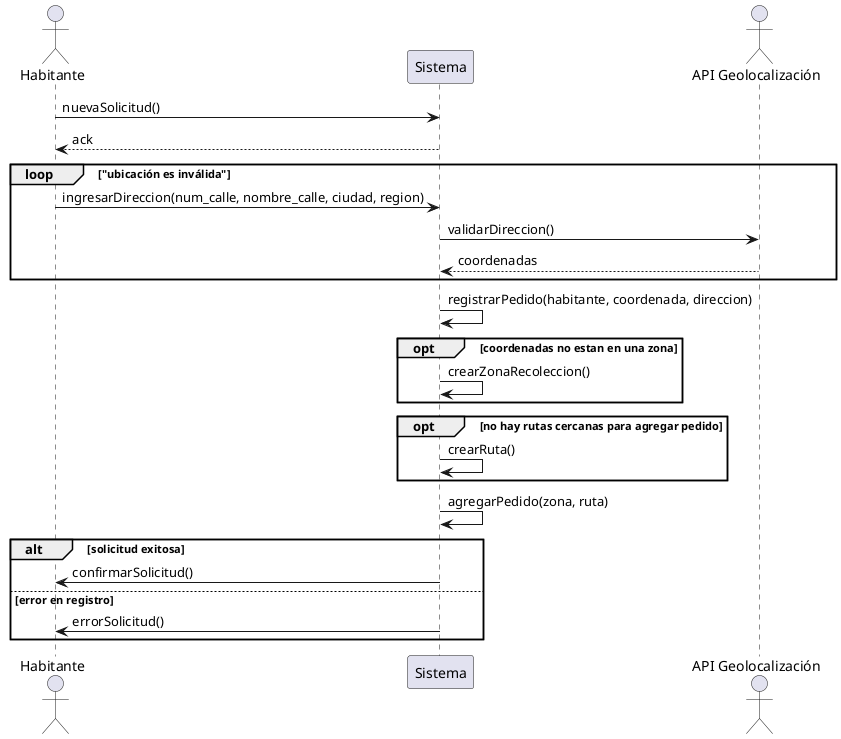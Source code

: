 @startuml
actor Habitante                 as Habitante
participant Sistema             as Sistema
actor "API Geolocalización"     as api_geo

Habitante -> Sistema: nuevaSolicitud()
Sistema --> Habitante: ack

loop "ubicación es inválida"
    Habitante -> Sistema: ingresarDireccion(num_calle, nombre_calle, ciudad, region)
    Sistema -> api_geo: validarDireccion()
    api_geo --> Sistema: coordenadas
end

Sistema -> Sistema: registrarPedido(habitante, coordenada, direccion)

opt coordenadas no estan en una zona
		Sistema -> Sistema: crearZonaRecoleccion()
end

opt no hay rutas cercanas para agregar pedido
		Sistema -> Sistema: crearRuta()
end

Sistema -> Sistema: agregarPedido(zona, ruta)

alt solicitud exitosa
		Sistema -> Habitante: confirmarSolicitud()
else error en registro
		Sistema -> Habitante: errorSolicitud()
end


@enduml
